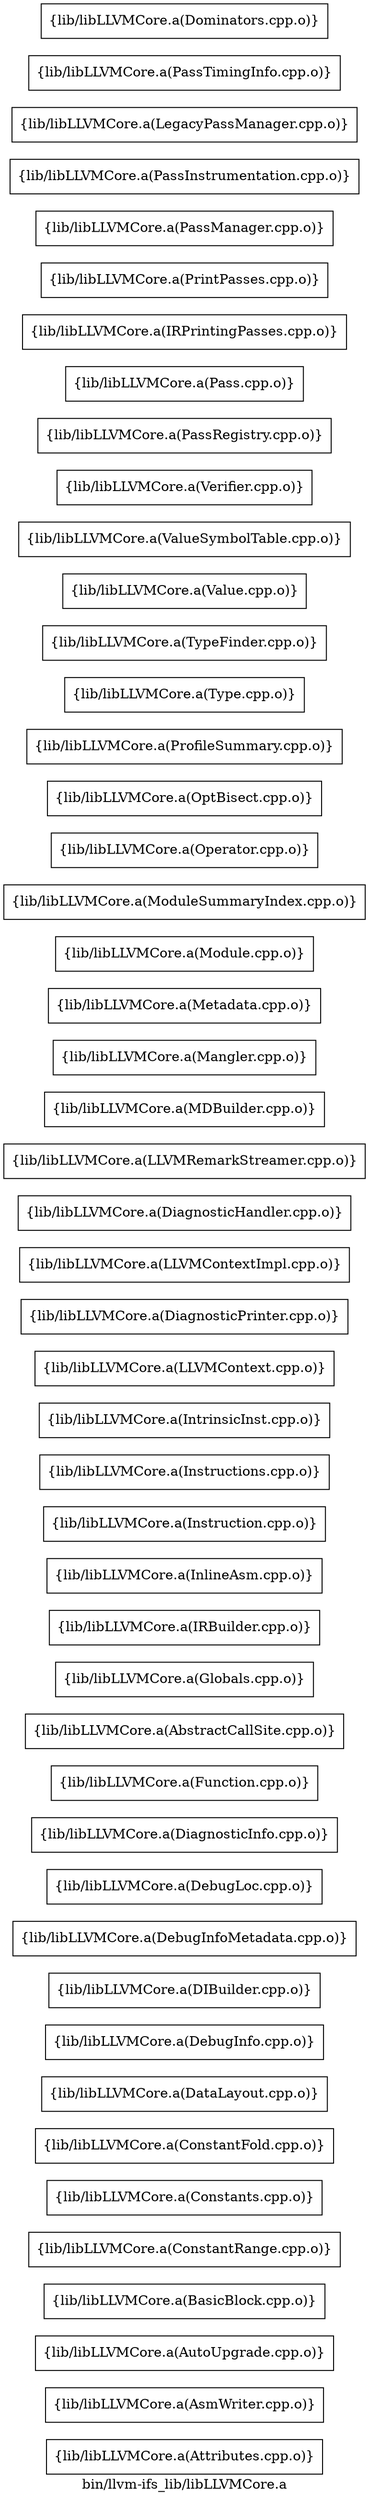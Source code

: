 digraph "bin/llvm-ifs_lib/libLLVMCore.a" {
	label="bin/llvm-ifs_lib/libLLVMCore.a";
	rankdir=LR;

	Node0x55a0f2e48b38 [shape=record,shape=box,group=0,label="{lib/libLLVMCore.a(Attributes.cpp.o)}"];
	Node0x55a0f2e4ab18 [shape=record,shape=box,group=0,label="{lib/libLLVMCore.a(AsmWriter.cpp.o)}"];
	Node0x55a0f2e46dd8 [shape=record,shape=box,group=0,label="{lib/libLLVMCore.a(AutoUpgrade.cpp.o)}"];
	Node0x55a0f2e4b388 [shape=record,shape=box,group=0,label="{lib/libLLVMCore.a(BasicBlock.cpp.o)}"];
	Node0x55a0f2e4b978 [shape=record,shape=box,group=0,label="{lib/libLLVMCore.a(ConstantRange.cpp.o)}"];
	Node0x55a0f2e4c4b8 [shape=record,shape=box,group=0,label="{lib/libLLVMCore.a(Constants.cpp.o)}"];
	Node0x55a0f2e4d1d8 [shape=record,shape=box,group=0,label="{lib/libLLVMCore.a(ConstantFold.cpp.o)}"];
	Node0x55a0f2e44038 [shape=record,shape=box,group=0,label="{lib/libLLVMCore.a(DataLayout.cpp.o)}"];
	Node0x55a0f2e44768 [shape=record,shape=box,group=0,label="{lib/libLLVMCore.a(DebugInfo.cpp.o)}"];
	Node0x55a0f2e43ae8 [shape=record,shape=box,group=0,label="{lib/libLLVMCore.a(DIBuilder.cpp.o)}"];
	Node0x55a0f2e45528 [shape=record,shape=box,group=0,label="{lib/libLLVMCore.a(DebugInfoMetadata.cpp.o)}"];
	Node0x55a0f2e45c58 [shape=record,shape=box,group=0,label="{lib/libLLVMCore.a(DebugLoc.cpp.o)}"];
	Node0x55a0f2e4b518 [shape=record,shape=box,group=0,label="{lib/libLLVMCore.a(DiagnosticInfo.cpp.o)}"];
	Node0x55a0f2e4cfa8 [shape=record,shape=box,group=0,label="{lib/libLLVMCore.a(Function.cpp.o)}"];
	Node0x55a0f2e4c828 [shape=record,shape=box,group=0,label="{lib/libLLVMCore.a(AbstractCallSite.cpp.o)}"];
	Node0x55a0f2e45118 [shape=record,shape=box,group=0,label="{lib/libLLVMCore.a(Globals.cpp.o)}"];
	Node0x55a0f2e457f8 [shape=record,shape=box,group=0,label="{lib/libLLVMCore.a(IRBuilder.cpp.o)}"];
	Node0x55a0f2e43f98 [shape=record,shape=box,group=0,label="{lib/libLLVMCore.a(InlineAsm.cpp.o)}"];
	Node0x55a0f2e446c8 [shape=record,shape=box,group=0,label="{lib/libLLVMCore.a(Instruction.cpp.o)}"];
	Node0x55a0f2e47648 [shape=record,shape=box,group=0,label="{lib/libLLVMCore.a(Instructions.cpp.o)}"];
	Node0x55a0f2e44fd8 [shape=record,shape=box,group=0,label="{lib/libLLVMCore.a(IntrinsicInst.cpp.o)}"];
	Node0x55a0f2e44948 [shape=record,shape=box,group=0,label="{lib/libLLVMCore.a(LLVMContext.cpp.o)}"];
	Node0x55a0f2e43868 [shape=record,shape=box,group=0,label="{lib/libLLVMCore.a(DiagnosticPrinter.cpp.o)}"];
	Node0x55a0f2e43b38 [shape=record,shape=box,group=0,label="{lib/libLLVMCore.a(LLVMContextImpl.cpp.o)}"];
	Node0x55a0f2e4cd78 [shape=record,shape=box,group=0,label="{lib/libLLVMCore.a(DiagnosticHandler.cpp.o)}"];
	Node0x55a0f2e4caa8 [shape=record,shape=box,group=0,label="{lib/libLLVMCore.a(LLVMRemarkStreamer.cpp.o)}"];
	Node0x55a0f2e4ba18 [shape=record,shape=box,group=0,label="{lib/libLLVMCore.a(MDBuilder.cpp.o)}"];
	Node0x55a0f2e4ae38 [shape=record,shape=box,group=0,label="{lib/libLLVMCore.a(Mangler.cpp.o)}"];
	Node0x55a0f2e4aca8 [shape=record,shape=box,group=0,label="{lib/libLLVMCore.a(Metadata.cpp.o)}"];
	Node0x55a0f2e4a708 [shape=record,shape=box,group=0,label="{lib/libLLVMCore.a(Module.cpp.o)}"];
	Node0x55a0f2e477d8 [shape=record,shape=box,group=0,label="{lib/libLLVMCore.a(ModuleSummaryIndex.cpp.o)}"];
	Node0x55a0f2e456b8 [shape=record,shape=box,group=0,label="{lib/libLLVMCore.a(Operator.cpp.o)}"];
	Node0x55a0f2e44b28 [shape=record,shape=box,group=0,label="{lib/libLLVMCore.a(OptBisect.cpp.o)}"];
	Node0x55a0f2e452f8 [shape=record,shape=box,group=0,label="{lib/libLLVMCore.a(ProfileSummary.cpp.o)}"];
	Node0x55a0f2e4bf68 [shape=record,shape=box,group=0,label="{lib/libLLVMCore.a(Type.cpp.o)}"];
	Node0x55a0f2e4afc8 [shape=record,shape=box,group=0,label="{lib/libLLVMCore.a(TypeFinder.cpp.o)}"];
	Node0x55a0f2e47508 [shape=record,shape=box,group=0,label="{lib/libLLVMCore.a(Value.cpp.o)}"];
	Node0x55a0f2e47c88 [shape=record,shape=box,group=0,label="{lib/libLLVMCore.a(ValueSymbolTable.cpp.o)}"];
	Node0x55a0f2e489a8 [shape=record,shape=box,group=0,label="{lib/libLLVMCore.a(Verifier.cpp.o)}"];
	Node0x55a0f2e46338 [shape=record,shape=box,group=0,label="{lib/libLLVMCore.a(PassRegistry.cpp.o)}"];
	Node0x55a0f2e46b58 [shape=record,shape=box,group=0,label="{lib/libLLVMCore.a(Pass.cpp.o)}"];
	Node0x55a0f2e49da8 [shape=record,shape=box,group=0,label="{lib/libLLVMCore.a(IRPrintingPasses.cpp.o)}"];
	Node0x55a0f2e49ee8 [shape=record,shape=box,group=0,label="{lib/libLLVMCore.a(PrintPasses.cpp.o)}"];
	Node0x55a0f2e4ab68 [shape=record,shape=box,group=0,label="{lib/libLLVMCore.a(PassManager.cpp.o)}"];
	Node0x55a0f2e489f8 [shape=record,shape=box,group=0,label="{lib/libLLVMCore.a(PassInstrumentation.cpp.o)}"];
	Node0x55a0f2e49448 [shape=record,shape=box,group=0,label="{lib/libLLVMCore.a(LegacyPassManager.cpp.o)}"];
	Node0x55a0f2e49ad8 [shape=record,shape=box,group=0,label="{lib/libLLVMCore.a(PassTimingInfo.cpp.o)}"];
	Node0x55a0f2e4abb8 [shape=record,shape=box,group=0,label="{lib/libLLVMCore.a(Dominators.cpp.o)}"];
}
